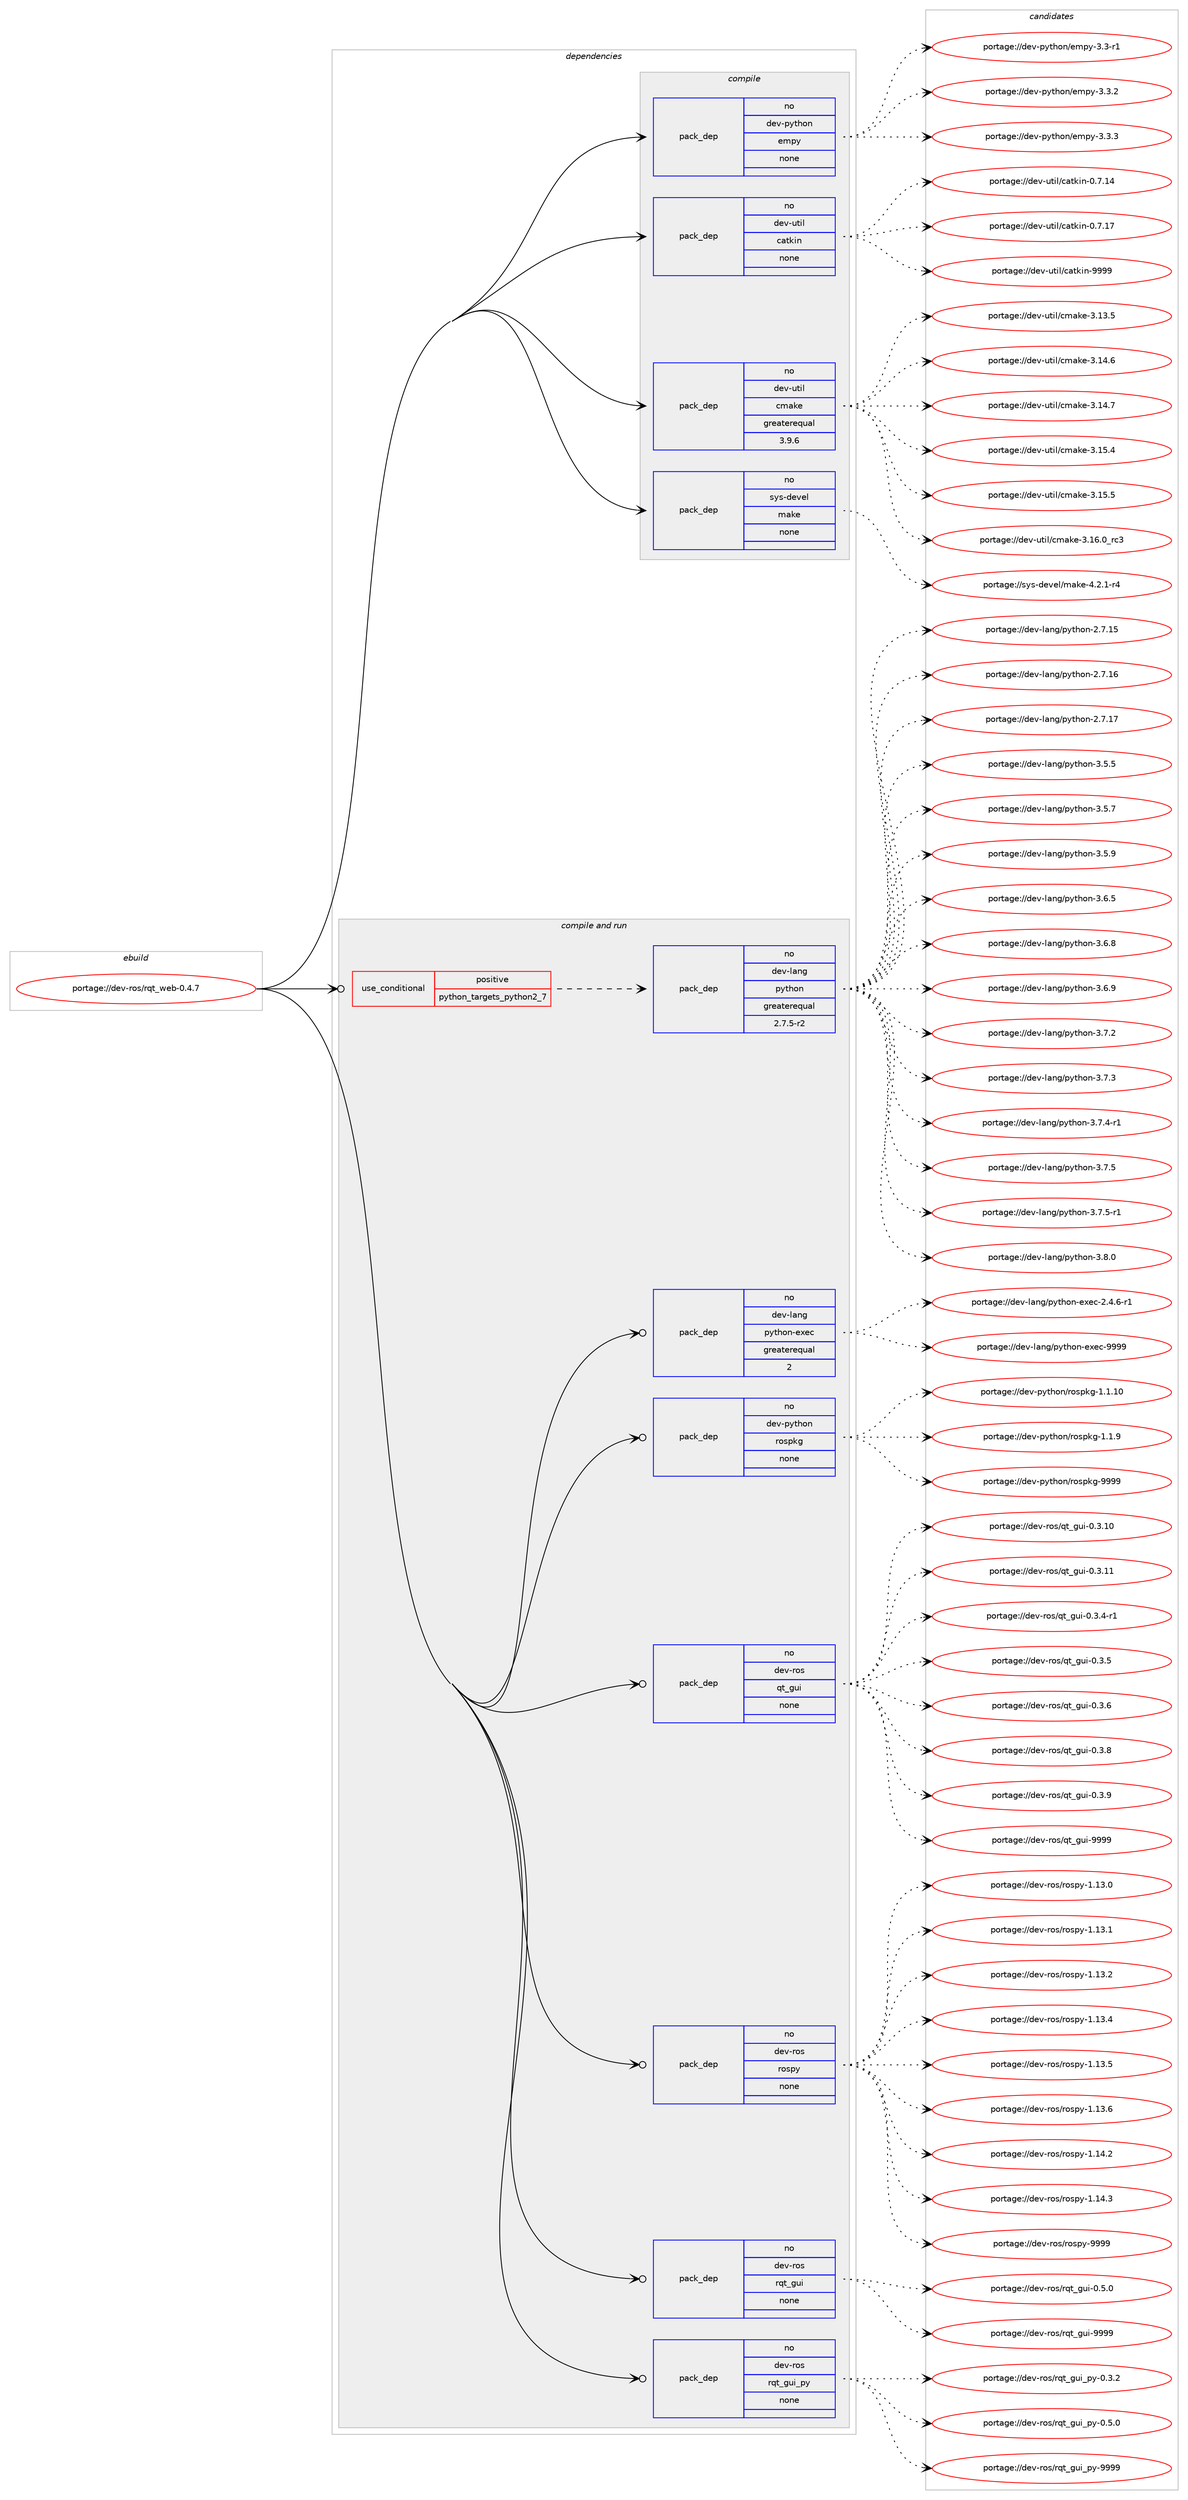 digraph prolog {

# *************
# Graph options
# *************

newrank=true;
concentrate=true;
compound=true;
graph [rankdir=LR,fontname=Helvetica,fontsize=10,ranksep=1.5];#, ranksep=2.5, nodesep=0.2];
edge  [arrowhead=vee];
node  [fontname=Helvetica,fontsize=10];

# **********
# The ebuild
# **********

subgraph cluster_leftcol {
color=gray;
rank=same;
label=<<i>ebuild</i>>;
id [label="portage://dev-ros/rqt_web-0.4.7", color=red, width=4, href="../dev-ros/rqt_web-0.4.7.svg"];
}

# ****************
# The dependencies
# ****************

subgraph cluster_midcol {
color=gray;
label=<<i>dependencies</i>>;
subgraph cluster_compile {
fillcolor="#eeeeee";
style=filled;
label=<<i>compile</i>>;
subgraph pack153484 {
dependency201569 [label=<<TABLE BORDER="0" CELLBORDER="1" CELLSPACING="0" CELLPADDING="4" WIDTH="220"><TR><TD ROWSPAN="6" CELLPADDING="30">pack_dep</TD></TR><TR><TD WIDTH="110">no</TD></TR><TR><TD>dev-python</TD></TR><TR><TD>empy</TD></TR><TR><TD>none</TD></TR><TR><TD></TD></TR></TABLE>>, shape=none, color=blue];
}
id:e -> dependency201569:w [weight=20,style="solid",arrowhead="vee"];
subgraph pack153485 {
dependency201570 [label=<<TABLE BORDER="0" CELLBORDER="1" CELLSPACING="0" CELLPADDING="4" WIDTH="220"><TR><TD ROWSPAN="6" CELLPADDING="30">pack_dep</TD></TR><TR><TD WIDTH="110">no</TD></TR><TR><TD>dev-util</TD></TR><TR><TD>catkin</TD></TR><TR><TD>none</TD></TR><TR><TD></TD></TR></TABLE>>, shape=none, color=blue];
}
id:e -> dependency201570:w [weight=20,style="solid",arrowhead="vee"];
subgraph pack153486 {
dependency201571 [label=<<TABLE BORDER="0" CELLBORDER="1" CELLSPACING="0" CELLPADDING="4" WIDTH="220"><TR><TD ROWSPAN="6" CELLPADDING="30">pack_dep</TD></TR><TR><TD WIDTH="110">no</TD></TR><TR><TD>dev-util</TD></TR><TR><TD>cmake</TD></TR><TR><TD>greaterequal</TD></TR><TR><TD>3.9.6</TD></TR></TABLE>>, shape=none, color=blue];
}
id:e -> dependency201571:w [weight=20,style="solid",arrowhead="vee"];
subgraph pack153487 {
dependency201572 [label=<<TABLE BORDER="0" CELLBORDER="1" CELLSPACING="0" CELLPADDING="4" WIDTH="220"><TR><TD ROWSPAN="6" CELLPADDING="30">pack_dep</TD></TR><TR><TD WIDTH="110">no</TD></TR><TR><TD>sys-devel</TD></TR><TR><TD>make</TD></TR><TR><TD>none</TD></TR><TR><TD></TD></TR></TABLE>>, shape=none, color=blue];
}
id:e -> dependency201572:w [weight=20,style="solid",arrowhead="vee"];
}
subgraph cluster_compileandrun {
fillcolor="#eeeeee";
style=filled;
label=<<i>compile and run</i>>;
subgraph cond44657 {
dependency201573 [label=<<TABLE BORDER="0" CELLBORDER="1" CELLSPACING="0" CELLPADDING="4"><TR><TD ROWSPAN="3" CELLPADDING="10">use_conditional</TD></TR><TR><TD>positive</TD></TR><TR><TD>python_targets_python2_7</TD></TR></TABLE>>, shape=none, color=red];
subgraph pack153488 {
dependency201574 [label=<<TABLE BORDER="0" CELLBORDER="1" CELLSPACING="0" CELLPADDING="4" WIDTH="220"><TR><TD ROWSPAN="6" CELLPADDING="30">pack_dep</TD></TR><TR><TD WIDTH="110">no</TD></TR><TR><TD>dev-lang</TD></TR><TR><TD>python</TD></TR><TR><TD>greaterequal</TD></TR><TR><TD>2.7.5-r2</TD></TR></TABLE>>, shape=none, color=blue];
}
dependency201573:e -> dependency201574:w [weight=20,style="dashed",arrowhead="vee"];
}
id:e -> dependency201573:w [weight=20,style="solid",arrowhead="odotvee"];
subgraph pack153489 {
dependency201575 [label=<<TABLE BORDER="0" CELLBORDER="1" CELLSPACING="0" CELLPADDING="4" WIDTH="220"><TR><TD ROWSPAN="6" CELLPADDING="30">pack_dep</TD></TR><TR><TD WIDTH="110">no</TD></TR><TR><TD>dev-lang</TD></TR><TR><TD>python-exec</TD></TR><TR><TD>greaterequal</TD></TR><TR><TD>2</TD></TR></TABLE>>, shape=none, color=blue];
}
id:e -> dependency201575:w [weight=20,style="solid",arrowhead="odotvee"];
subgraph pack153490 {
dependency201576 [label=<<TABLE BORDER="0" CELLBORDER="1" CELLSPACING="0" CELLPADDING="4" WIDTH="220"><TR><TD ROWSPAN="6" CELLPADDING="30">pack_dep</TD></TR><TR><TD WIDTH="110">no</TD></TR><TR><TD>dev-python</TD></TR><TR><TD>rospkg</TD></TR><TR><TD>none</TD></TR><TR><TD></TD></TR></TABLE>>, shape=none, color=blue];
}
id:e -> dependency201576:w [weight=20,style="solid",arrowhead="odotvee"];
subgraph pack153491 {
dependency201577 [label=<<TABLE BORDER="0" CELLBORDER="1" CELLSPACING="0" CELLPADDING="4" WIDTH="220"><TR><TD ROWSPAN="6" CELLPADDING="30">pack_dep</TD></TR><TR><TD WIDTH="110">no</TD></TR><TR><TD>dev-ros</TD></TR><TR><TD>qt_gui</TD></TR><TR><TD>none</TD></TR><TR><TD></TD></TR></TABLE>>, shape=none, color=blue];
}
id:e -> dependency201577:w [weight=20,style="solid",arrowhead="odotvee"];
subgraph pack153492 {
dependency201578 [label=<<TABLE BORDER="0" CELLBORDER="1" CELLSPACING="0" CELLPADDING="4" WIDTH="220"><TR><TD ROWSPAN="6" CELLPADDING="30">pack_dep</TD></TR><TR><TD WIDTH="110">no</TD></TR><TR><TD>dev-ros</TD></TR><TR><TD>rospy</TD></TR><TR><TD>none</TD></TR><TR><TD></TD></TR></TABLE>>, shape=none, color=blue];
}
id:e -> dependency201578:w [weight=20,style="solid",arrowhead="odotvee"];
subgraph pack153493 {
dependency201579 [label=<<TABLE BORDER="0" CELLBORDER="1" CELLSPACING="0" CELLPADDING="4" WIDTH="220"><TR><TD ROWSPAN="6" CELLPADDING="30">pack_dep</TD></TR><TR><TD WIDTH="110">no</TD></TR><TR><TD>dev-ros</TD></TR><TR><TD>rqt_gui</TD></TR><TR><TD>none</TD></TR><TR><TD></TD></TR></TABLE>>, shape=none, color=blue];
}
id:e -> dependency201579:w [weight=20,style="solid",arrowhead="odotvee"];
subgraph pack153494 {
dependency201580 [label=<<TABLE BORDER="0" CELLBORDER="1" CELLSPACING="0" CELLPADDING="4" WIDTH="220"><TR><TD ROWSPAN="6" CELLPADDING="30">pack_dep</TD></TR><TR><TD WIDTH="110">no</TD></TR><TR><TD>dev-ros</TD></TR><TR><TD>rqt_gui_py</TD></TR><TR><TD>none</TD></TR><TR><TD></TD></TR></TABLE>>, shape=none, color=blue];
}
id:e -> dependency201580:w [weight=20,style="solid",arrowhead="odotvee"];
}
subgraph cluster_run {
fillcolor="#eeeeee";
style=filled;
label=<<i>run</i>>;
}
}

# **************
# The candidates
# **************

subgraph cluster_choices {
rank=same;
color=gray;
label=<<i>candidates</i>>;

subgraph choice153484 {
color=black;
nodesep=1;
choiceportage1001011184511212111610411111047101109112121455146514511449 [label="portage://dev-python/empy-3.3-r1", color=red, width=4,href="../dev-python/empy-3.3-r1.svg"];
choiceportage1001011184511212111610411111047101109112121455146514650 [label="portage://dev-python/empy-3.3.2", color=red, width=4,href="../dev-python/empy-3.3.2.svg"];
choiceportage1001011184511212111610411111047101109112121455146514651 [label="portage://dev-python/empy-3.3.3", color=red, width=4,href="../dev-python/empy-3.3.3.svg"];
dependency201569:e -> choiceportage1001011184511212111610411111047101109112121455146514511449:w [style=dotted,weight="100"];
dependency201569:e -> choiceportage1001011184511212111610411111047101109112121455146514650:w [style=dotted,weight="100"];
dependency201569:e -> choiceportage1001011184511212111610411111047101109112121455146514651:w [style=dotted,weight="100"];
}
subgraph choice153485 {
color=black;
nodesep=1;
choiceportage1001011184511711610510847999711610710511045484655464952 [label="portage://dev-util/catkin-0.7.14", color=red, width=4,href="../dev-util/catkin-0.7.14.svg"];
choiceportage1001011184511711610510847999711610710511045484655464955 [label="portage://dev-util/catkin-0.7.17", color=red, width=4,href="../dev-util/catkin-0.7.17.svg"];
choiceportage100101118451171161051084799971161071051104557575757 [label="portage://dev-util/catkin-9999", color=red, width=4,href="../dev-util/catkin-9999.svg"];
dependency201570:e -> choiceportage1001011184511711610510847999711610710511045484655464952:w [style=dotted,weight="100"];
dependency201570:e -> choiceportage1001011184511711610510847999711610710511045484655464955:w [style=dotted,weight="100"];
dependency201570:e -> choiceportage100101118451171161051084799971161071051104557575757:w [style=dotted,weight="100"];
}
subgraph choice153486 {
color=black;
nodesep=1;
choiceportage1001011184511711610510847991099710710145514649514653 [label="portage://dev-util/cmake-3.13.5", color=red, width=4,href="../dev-util/cmake-3.13.5.svg"];
choiceportage1001011184511711610510847991099710710145514649524654 [label="portage://dev-util/cmake-3.14.6", color=red, width=4,href="../dev-util/cmake-3.14.6.svg"];
choiceportage1001011184511711610510847991099710710145514649524655 [label="portage://dev-util/cmake-3.14.7", color=red, width=4,href="../dev-util/cmake-3.14.7.svg"];
choiceportage1001011184511711610510847991099710710145514649534652 [label="portage://dev-util/cmake-3.15.4", color=red, width=4,href="../dev-util/cmake-3.15.4.svg"];
choiceportage1001011184511711610510847991099710710145514649534653 [label="portage://dev-util/cmake-3.15.5", color=red, width=4,href="../dev-util/cmake-3.15.5.svg"];
choiceportage1001011184511711610510847991099710710145514649544648951149951 [label="portage://dev-util/cmake-3.16.0_rc3", color=red, width=4,href="../dev-util/cmake-3.16.0_rc3.svg"];
dependency201571:e -> choiceportage1001011184511711610510847991099710710145514649514653:w [style=dotted,weight="100"];
dependency201571:e -> choiceportage1001011184511711610510847991099710710145514649524654:w [style=dotted,weight="100"];
dependency201571:e -> choiceportage1001011184511711610510847991099710710145514649524655:w [style=dotted,weight="100"];
dependency201571:e -> choiceportage1001011184511711610510847991099710710145514649534652:w [style=dotted,weight="100"];
dependency201571:e -> choiceportage1001011184511711610510847991099710710145514649534653:w [style=dotted,weight="100"];
dependency201571:e -> choiceportage1001011184511711610510847991099710710145514649544648951149951:w [style=dotted,weight="100"];
}
subgraph choice153487 {
color=black;
nodesep=1;
choiceportage1151211154510010111810110847109971071014552465046494511452 [label="portage://sys-devel/make-4.2.1-r4", color=red, width=4,href="../sys-devel/make-4.2.1-r4.svg"];
dependency201572:e -> choiceportage1151211154510010111810110847109971071014552465046494511452:w [style=dotted,weight="100"];
}
subgraph choice153488 {
color=black;
nodesep=1;
choiceportage10010111845108971101034711212111610411111045504655464953 [label="portage://dev-lang/python-2.7.15", color=red, width=4,href="../dev-lang/python-2.7.15.svg"];
choiceportage10010111845108971101034711212111610411111045504655464954 [label="portage://dev-lang/python-2.7.16", color=red, width=4,href="../dev-lang/python-2.7.16.svg"];
choiceportage10010111845108971101034711212111610411111045504655464955 [label="portage://dev-lang/python-2.7.17", color=red, width=4,href="../dev-lang/python-2.7.17.svg"];
choiceportage100101118451089711010347112121116104111110455146534653 [label="portage://dev-lang/python-3.5.5", color=red, width=4,href="../dev-lang/python-3.5.5.svg"];
choiceportage100101118451089711010347112121116104111110455146534655 [label="portage://dev-lang/python-3.5.7", color=red, width=4,href="../dev-lang/python-3.5.7.svg"];
choiceportage100101118451089711010347112121116104111110455146534657 [label="portage://dev-lang/python-3.5.9", color=red, width=4,href="../dev-lang/python-3.5.9.svg"];
choiceportage100101118451089711010347112121116104111110455146544653 [label="portage://dev-lang/python-3.6.5", color=red, width=4,href="../dev-lang/python-3.6.5.svg"];
choiceportage100101118451089711010347112121116104111110455146544656 [label="portage://dev-lang/python-3.6.8", color=red, width=4,href="../dev-lang/python-3.6.8.svg"];
choiceportage100101118451089711010347112121116104111110455146544657 [label="portage://dev-lang/python-3.6.9", color=red, width=4,href="../dev-lang/python-3.6.9.svg"];
choiceportage100101118451089711010347112121116104111110455146554650 [label="portage://dev-lang/python-3.7.2", color=red, width=4,href="../dev-lang/python-3.7.2.svg"];
choiceportage100101118451089711010347112121116104111110455146554651 [label="portage://dev-lang/python-3.7.3", color=red, width=4,href="../dev-lang/python-3.7.3.svg"];
choiceportage1001011184510897110103471121211161041111104551465546524511449 [label="portage://dev-lang/python-3.7.4-r1", color=red, width=4,href="../dev-lang/python-3.7.4-r1.svg"];
choiceportage100101118451089711010347112121116104111110455146554653 [label="portage://dev-lang/python-3.7.5", color=red, width=4,href="../dev-lang/python-3.7.5.svg"];
choiceportage1001011184510897110103471121211161041111104551465546534511449 [label="portage://dev-lang/python-3.7.5-r1", color=red, width=4,href="../dev-lang/python-3.7.5-r1.svg"];
choiceportage100101118451089711010347112121116104111110455146564648 [label="portage://dev-lang/python-3.8.0", color=red, width=4,href="../dev-lang/python-3.8.0.svg"];
dependency201574:e -> choiceportage10010111845108971101034711212111610411111045504655464953:w [style=dotted,weight="100"];
dependency201574:e -> choiceportage10010111845108971101034711212111610411111045504655464954:w [style=dotted,weight="100"];
dependency201574:e -> choiceportage10010111845108971101034711212111610411111045504655464955:w [style=dotted,weight="100"];
dependency201574:e -> choiceportage100101118451089711010347112121116104111110455146534653:w [style=dotted,weight="100"];
dependency201574:e -> choiceportage100101118451089711010347112121116104111110455146534655:w [style=dotted,weight="100"];
dependency201574:e -> choiceportage100101118451089711010347112121116104111110455146534657:w [style=dotted,weight="100"];
dependency201574:e -> choiceportage100101118451089711010347112121116104111110455146544653:w [style=dotted,weight="100"];
dependency201574:e -> choiceportage100101118451089711010347112121116104111110455146544656:w [style=dotted,weight="100"];
dependency201574:e -> choiceportage100101118451089711010347112121116104111110455146544657:w [style=dotted,weight="100"];
dependency201574:e -> choiceportage100101118451089711010347112121116104111110455146554650:w [style=dotted,weight="100"];
dependency201574:e -> choiceportage100101118451089711010347112121116104111110455146554651:w [style=dotted,weight="100"];
dependency201574:e -> choiceportage1001011184510897110103471121211161041111104551465546524511449:w [style=dotted,weight="100"];
dependency201574:e -> choiceportage100101118451089711010347112121116104111110455146554653:w [style=dotted,weight="100"];
dependency201574:e -> choiceportage1001011184510897110103471121211161041111104551465546534511449:w [style=dotted,weight="100"];
dependency201574:e -> choiceportage100101118451089711010347112121116104111110455146564648:w [style=dotted,weight="100"];
}
subgraph choice153489 {
color=black;
nodesep=1;
choiceportage10010111845108971101034711212111610411111045101120101994550465246544511449 [label="portage://dev-lang/python-exec-2.4.6-r1", color=red, width=4,href="../dev-lang/python-exec-2.4.6-r1.svg"];
choiceportage10010111845108971101034711212111610411111045101120101994557575757 [label="portage://dev-lang/python-exec-9999", color=red, width=4,href="../dev-lang/python-exec-9999.svg"];
dependency201575:e -> choiceportage10010111845108971101034711212111610411111045101120101994550465246544511449:w [style=dotted,weight="100"];
dependency201575:e -> choiceportage10010111845108971101034711212111610411111045101120101994557575757:w [style=dotted,weight="100"];
}
subgraph choice153490 {
color=black;
nodesep=1;
choiceportage100101118451121211161041111104711411111511210710345494649464948 [label="portage://dev-python/rospkg-1.1.10", color=red, width=4,href="../dev-python/rospkg-1.1.10.svg"];
choiceportage1001011184511212111610411111047114111115112107103454946494657 [label="portage://dev-python/rospkg-1.1.9", color=red, width=4,href="../dev-python/rospkg-1.1.9.svg"];
choiceportage10010111845112121116104111110471141111151121071034557575757 [label="portage://dev-python/rospkg-9999", color=red, width=4,href="../dev-python/rospkg-9999.svg"];
dependency201576:e -> choiceportage100101118451121211161041111104711411111511210710345494649464948:w [style=dotted,weight="100"];
dependency201576:e -> choiceportage1001011184511212111610411111047114111115112107103454946494657:w [style=dotted,weight="100"];
dependency201576:e -> choiceportage10010111845112121116104111110471141111151121071034557575757:w [style=dotted,weight="100"];
}
subgraph choice153491 {
color=black;
nodesep=1;
choiceportage10010111845114111115471131169510311710545484651464948 [label="portage://dev-ros/qt_gui-0.3.10", color=red, width=4,href="../dev-ros/qt_gui-0.3.10.svg"];
choiceportage10010111845114111115471131169510311710545484651464949 [label="portage://dev-ros/qt_gui-0.3.11", color=red, width=4,href="../dev-ros/qt_gui-0.3.11.svg"];
choiceportage1001011184511411111547113116951031171054548465146524511449 [label="portage://dev-ros/qt_gui-0.3.4-r1", color=red, width=4,href="../dev-ros/qt_gui-0.3.4-r1.svg"];
choiceportage100101118451141111154711311695103117105454846514653 [label="portage://dev-ros/qt_gui-0.3.5", color=red, width=4,href="../dev-ros/qt_gui-0.3.5.svg"];
choiceportage100101118451141111154711311695103117105454846514654 [label="portage://dev-ros/qt_gui-0.3.6", color=red, width=4,href="../dev-ros/qt_gui-0.3.6.svg"];
choiceportage100101118451141111154711311695103117105454846514656 [label="portage://dev-ros/qt_gui-0.3.8", color=red, width=4,href="../dev-ros/qt_gui-0.3.8.svg"];
choiceportage100101118451141111154711311695103117105454846514657 [label="portage://dev-ros/qt_gui-0.3.9", color=red, width=4,href="../dev-ros/qt_gui-0.3.9.svg"];
choiceportage1001011184511411111547113116951031171054557575757 [label="portage://dev-ros/qt_gui-9999", color=red, width=4,href="../dev-ros/qt_gui-9999.svg"];
dependency201577:e -> choiceportage10010111845114111115471131169510311710545484651464948:w [style=dotted,weight="100"];
dependency201577:e -> choiceportage10010111845114111115471131169510311710545484651464949:w [style=dotted,weight="100"];
dependency201577:e -> choiceportage1001011184511411111547113116951031171054548465146524511449:w [style=dotted,weight="100"];
dependency201577:e -> choiceportage100101118451141111154711311695103117105454846514653:w [style=dotted,weight="100"];
dependency201577:e -> choiceportage100101118451141111154711311695103117105454846514654:w [style=dotted,weight="100"];
dependency201577:e -> choiceportage100101118451141111154711311695103117105454846514656:w [style=dotted,weight="100"];
dependency201577:e -> choiceportage100101118451141111154711311695103117105454846514657:w [style=dotted,weight="100"];
dependency201577:e -> choiceportage1001011184511411111547113116951031171054557575757:w [style=dotted,weight="100"];
}
subgraph choice153492 {
color=black;
nodesep=1;
choiceportage100101118451141111154711411111511212145494649514648 [label="portage://dev-ros/rospy-1.13.0", color=red, width=4,href="../dev-ros/rospy-1.13.0.svg"];
choiceportage100101118451141111154711411111511212145494649514649 [label="portage://dev-ros/rospy-1.13.1", color=red, width=4,href="../dev-ros/rospy-1.13.1.svg"];
choiceportage100101118451141111154711411111511212145494649514650 [label="portage://dev-ros/rospy-1.13.2", color=red, width=4,href="../dev-ros/rospy-1.13.2.svg"];
choiceportage100101118451141111154711411111511212145494649514652 [label="portage://dev-ros/rospy-1.13.4", color=red, width=4,href="../dev-ros/rospy-1.13.4.svg"];
choiceportage100101118451141111154711411111511212145494649514653 [label="portage://dev-ros/rospy-1.13.5", color=red, width=4,href="../dev-ros/rospy-1.13.5.svg"];
choiceportage100101118451141111154711411111511212145494649514654 [label="portage://dev-ros/rospy-1.13.6", color=red, width=4,href="../dev-ros/rospy-1.13.6.svg"];
choiceportage100101118451141111154711411111511212145494649524650 [label="portage://dev-ros/rospy-1.14.2", color=red, width=4,href="../dev-ros/rospy-1.14.2.svg"];
choiceportage100101118451141111154711411111511212145494649524651 [label="portage://dev-ros/rospy-1.14.3", color=red, width=4,href="../dev-ros/rospy-1.14.3.svg"];
choiceportage10010111845114111115471141111151121214557575757 [label="portage://dev-ros/rospy-9999", color=red, width=4,href="../dev-ros/rospy-9999.svg"];
dependency201578:e -> choiceportage100101118451141111154711411111511212145494649514648:w [style=dotted,weight="100"];
dependency201578:e -> choiceportage100101118451141111154711411111511212145494649514649:w [style=dotted,weight="100"];
dependency201578:e -> choiceportage100101118451141111154711411111511212145494649514650:w [style=dotted,weight="100"];
dependency201578:e -> choiceportage100101118451141111154711411111511212145494649514652:w [style=dotted,weight="100"];
dependency201578:e -> choiceportage100101118451141111154711411111511212145494649514653:w [style=dotted,weight="100"];
dependency201578:e -> choiceportage100101118451141111154711411111511212145494649514654:w [style=dotted,weight="100"];
dependency201578:e -> choiceportage100101118451141111154711411111511212145494649524650:w [style=dotted,weight="100"];
dependency201578:e -> choiceportage100101118451141111154711411111511212145494649524651:w [style=dotted,weight="100"];
dependency201578:e -> choiceportage10010111845114111115471141111151121214557575757:w [style=dotted,weight="100"];
}
subgraph choice153493 {
color=black;
nodesep=1;
choiceportage100101118451141111154711411311695103117105454846534648 [label="portage://dev-ros/rqt_gui-0.5.0", color=red, width=4,href="../dev-ros/rqt_gui-0.5.0.svg"];
choiceportage1001011184511411111547114113116951031171054557575757 [label="portage://dev-ros/rqt_gui-9999", color=red, width=4,href="../dev-ros/rqt_gui-9999.svg"];
dependency201579:e -> choiceportage100101118451141111154711411311695103117105454846534648:w [style=dotted,weight="100"];
dependency201579:e -> choiceportage1001011184511411111547114113116951031171054557575757:w [style=dotted,weight="100"];
}
subgraph choice153494 {
color=black;
nodesep=1;
choiceportage10010111845114111115471141131169510311710595112121454846514650 [label="portage://dev-ros/rqt_gui_py-0.3.2", color=red, width=4,href="../dev-ros/rqt_gui_py-0.3.2.svg"];
choiceportage10010111845114111115471141131169510311710595112121454846534648 [label="portage://dev-ros/rqt_gui_py-0.5.0", color=red, width=4,href="../dev-ros/rqt_gui_py-0.5.0.svg"];
choiceportage100101118451141111154711411311695103117105951121214557575757 [label="portage://dev-ros/rqt_gui_py-9999", color=red, width=4,href="../dev-ros/rqt_gui_py-9999.svg"];
dependency201580:e -> choiceportage10010111845114111115471141131169510311710595112121454846514650:w [style=dotted,weight="100"];
dependency201580:e -> choiceportage10010111845114111115471141131169510311710595112121454846534648:w [style=dotted,weight="100"];
dependency201580:e -> choiceportage100101118451141111154711411311695103117105951121214557575757:w [style=dotted,weight="100"];
}
}

}
